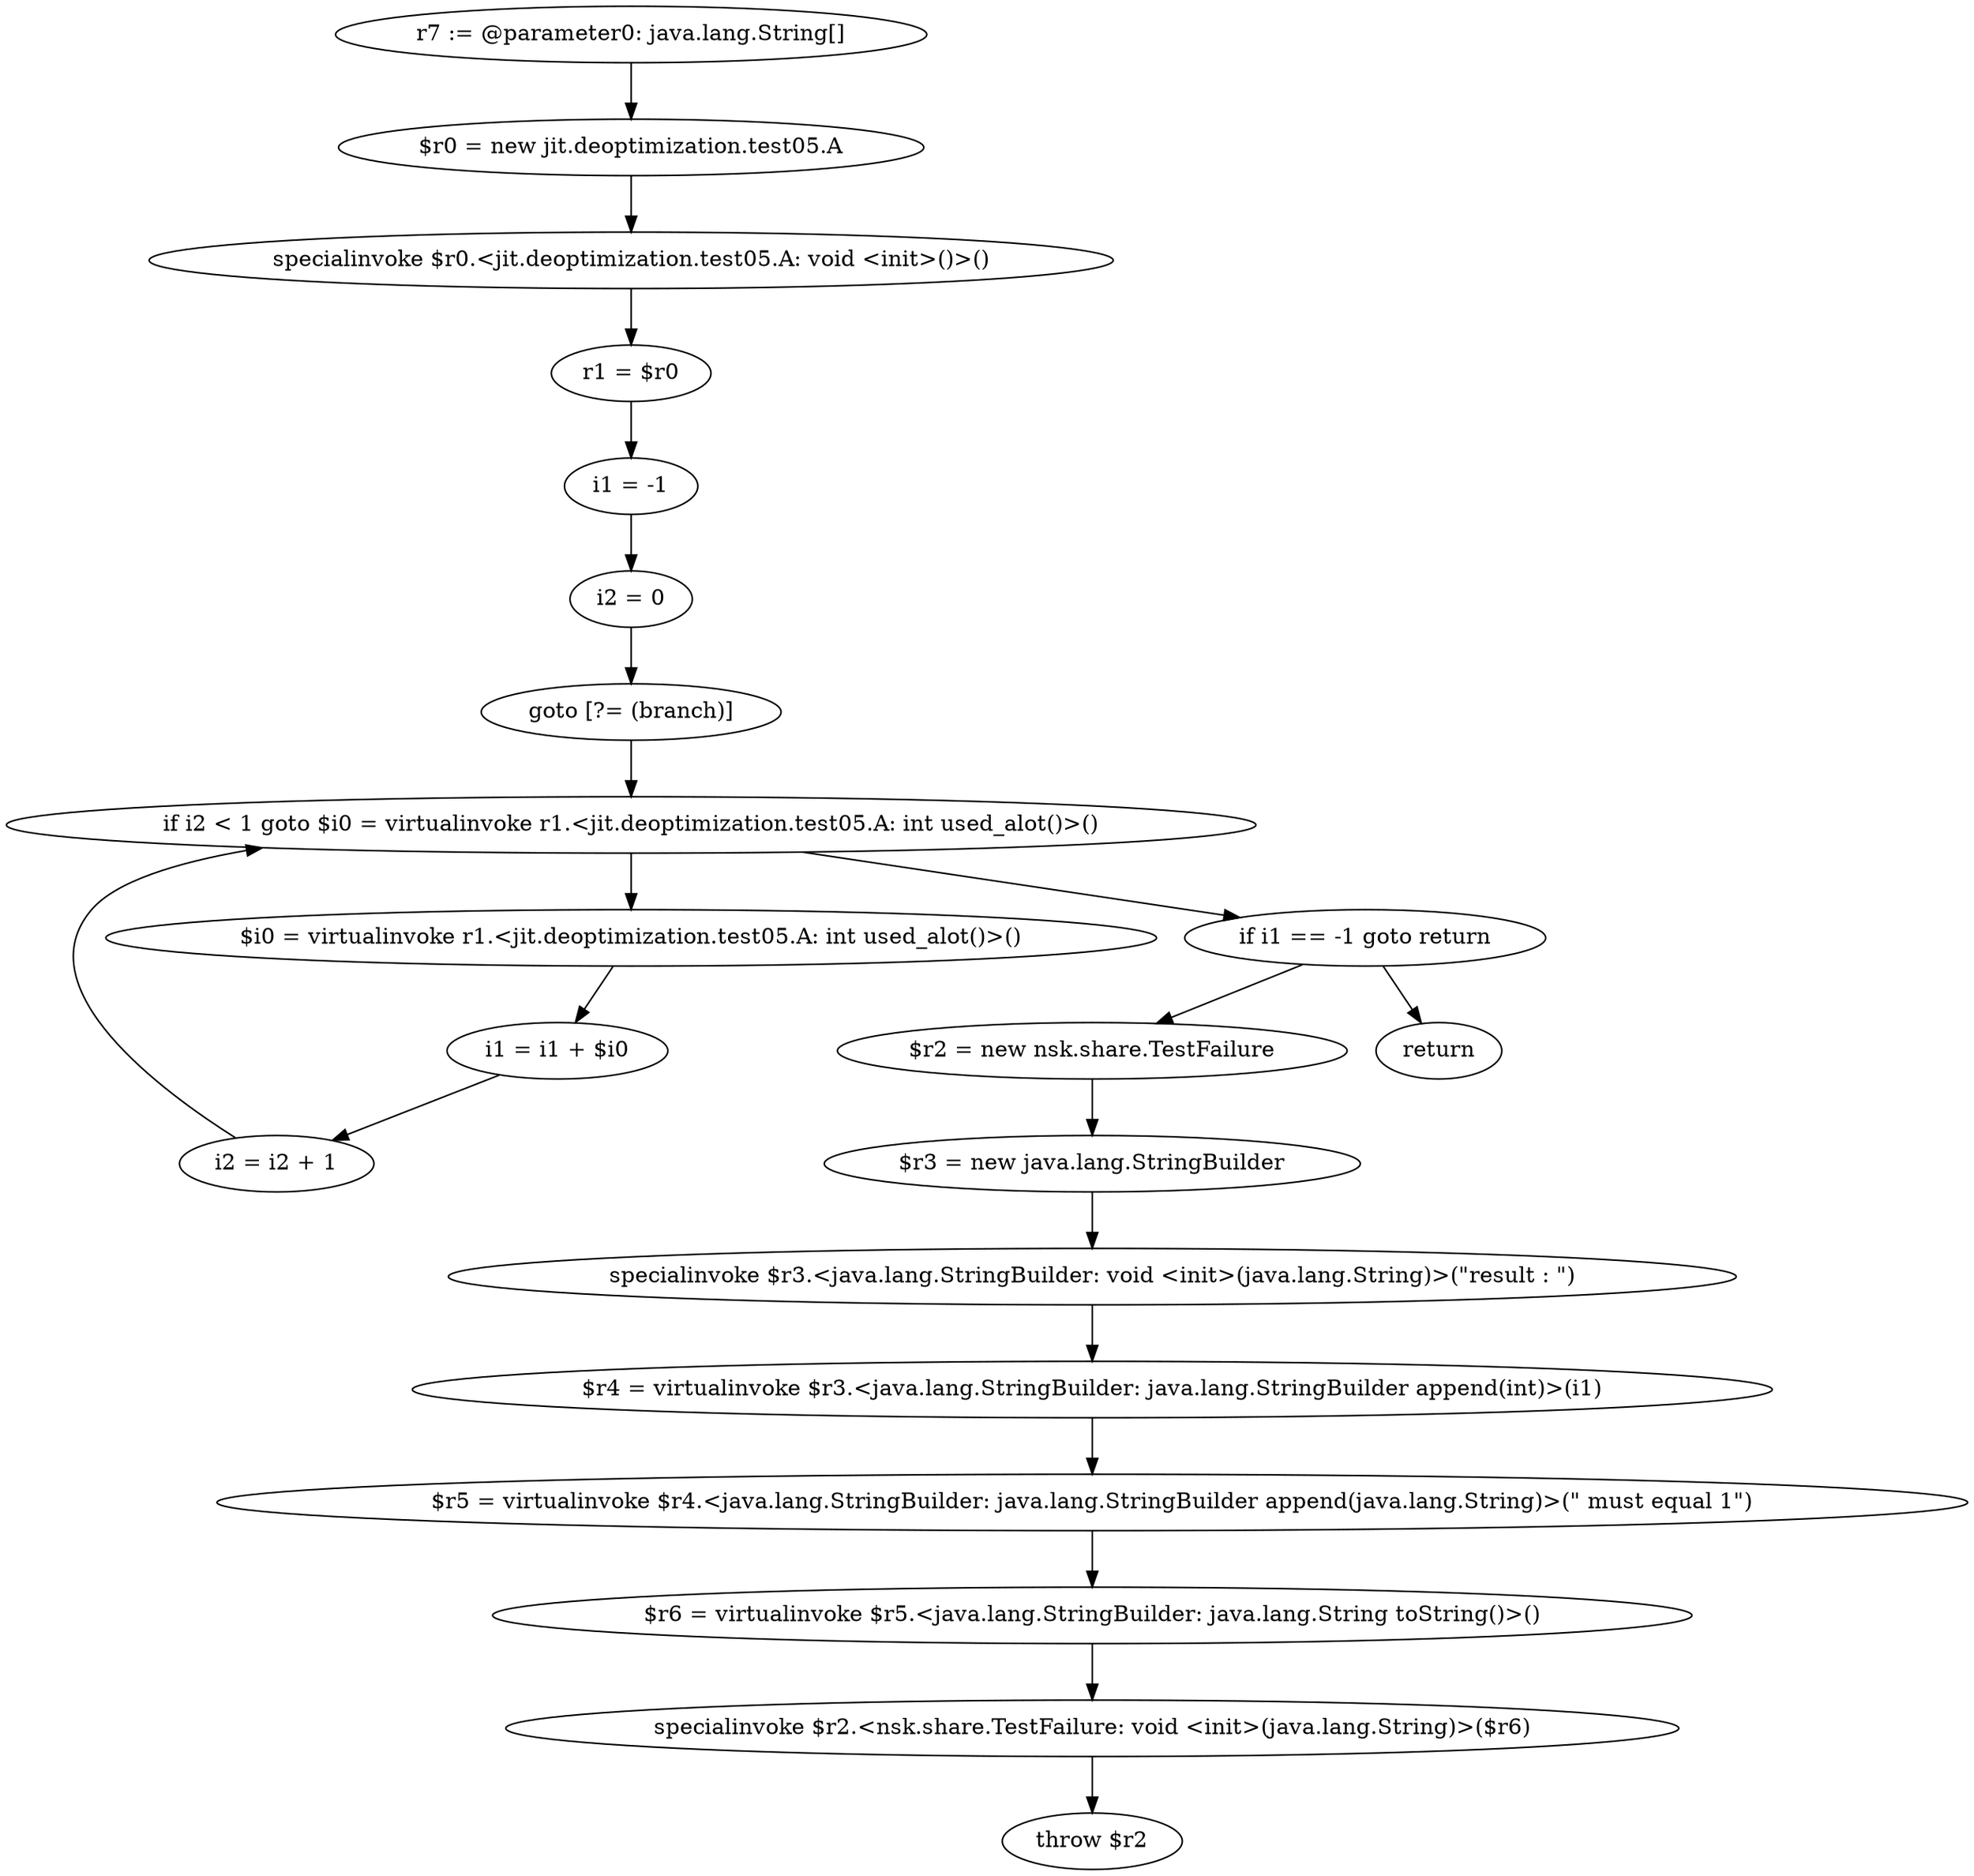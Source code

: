 digraph "unitGraph" {
    "r7 := @parameter0: java.lang.String[]"
    "$r0 = new jit.deoptimization.test05.A"
    "specialinvoke $r0.<jit.deoptimization.test05.A: void <init>()>()"
    "r1 = $r0"
    "i1 = -1"
    "i2 = 0"
    "goto [?= (branch)]"
    "$i0 = virtualinvoke r1.<jit.deoptimization.test05.A: int used_alot()>()"
    "i1 = i1 + $i0"
    "i2 = i2 + 1"
    "if i2 < 1 goto $i0 = virtualinvoke r1.<jit.deoptimization.test05.A: int used_alot()>()"
    "if i1 == -1 goto return"
    "$r2 = new nsk.share.TestFailure"
    "$r3 = new java.lang.StringBuilder"
    "specialinvoke $r3.<java.lang.StringBuilder: void <init>(java.lang.String)>(\"result : \")"
    "$r4 = virtualinvoke $r3.<java.lang.StringBuilder: java.lang.StringBuilder append(int)>(i1)"
    "$r5 = virtualinvoke $r4.<java.lang.StringBuilder: java.lang.StringBuilder append(java.lang.String)>(\" must equal 1\")"
    "$r6 = virtualinvoke $r5.<java.lang.StringBuilder: java.lang.String toString()>()"
    "specialinvoke $r2.<nsk.share.TestFailure: void <init>(java.lang.String)>($r6)"
    "throw $r2"
    "return"
    "r7 := @parameter0: java.lang.String[]"->"$r0 = new jit.deoptimization.test05.A";
    "$r0 = new jit.deoptimization.test05.A"->"specialinvoke $r0.<jit.deoptimization.test05.A: void <init>()>()";
    "specialinvoke $r0.<jit.deoptimization.test05.A: void <init>()>()"->"r1 = $r0";
    "r1 = $r0"->"i1 = -1";
    "i1 = -1"->"i2 = 0";
    "i2 = 0"->"goto [?= (branch)]";
    "goto [?= (branch)]"->"if i2 < 1 goto $i0 = virtualinvoke r1.<jit.deoptimization.test05.A: int used_alot()>()";
    "$i0 = virtualinvoke r1.<jit.deoptimization.test05.A: int used_alot()>()"->"i1 = i1 + $i0";
    "i1 = i1 + $i0"->"i2 = i2 + 1";
    "i2 = i2 + 1"->"if i2 < 1 goto $i0 = virtualinvoke r1.<jit.deoptimization.test05.A: int used_alot()>()";
    "if i2 < 1 goto $i0 = virtualinvoke r1.<jit.deoptimization.test05.A: int used_alot()>()"->"if i1 == -1 goto return";
    "if i2 < 1 goto $i0 = virtualinvoke r1.<jit.deoptimization.test05.A: int used_alot()>()"->"$i0 = virtualinvoke r1.<jit.deoptimization.test05.A: int used_alot()>()";
    "if i1 == -1 goto return"->"$r2 = new nsk.share.TestFailure";
    "if i1 == -1 goto return"->"return";
    "$r2 = new nsk.share.TestFailure"->"$r3 = new java.lang.StringBuilder";
    "$r3 = new java.lang.StringBuilder"->"specialinvoke $r3.<java.lang.StringBuilder: void <init>(java.lang.String)>(\"result : \")";
    "specialinvoke $r3.<java.lang.StringBuilder: void <init>(java.lang.String)>(\"result : \")"->"$r4 = virtualinvoke $r3.<java.lang.StringBuilder: java.lang.StringBuilder append(int)>(i1)";
    "$r4 = virtualinvoke $r3.<java.lang.StringBuilder: java.lang.StringBuilder append(int)>(i1)"->"$r5 = virtualinvoke $r4.<java.lang.StringBuilder: java.lang.StringBuilder append(java.lang.String)>(\" must equal 1\")";
    "$r5 = virtualinvoke $r4.<java.lang.StringBuilder: java.lang.StringBuilder append(java.lang.String)>(\" must equal 1\")"->"$r6 = virtualinvoke $r5.<java.lang.StringBuilder: java.lang.String toString()>()";
    "$r6 = virtualinvoke $r5.<java.lang.StringBuilder: java.lang.String toString()>()"->"specialinvoke $r2.<nsk.share.TestFailure: void <init>(java.lang.String)>($r6)";
    "specialinvoke $r2.<nsk.share.TestFailure: void <init>(java.lang.String)>($r6)"->"throw $r2";
}
